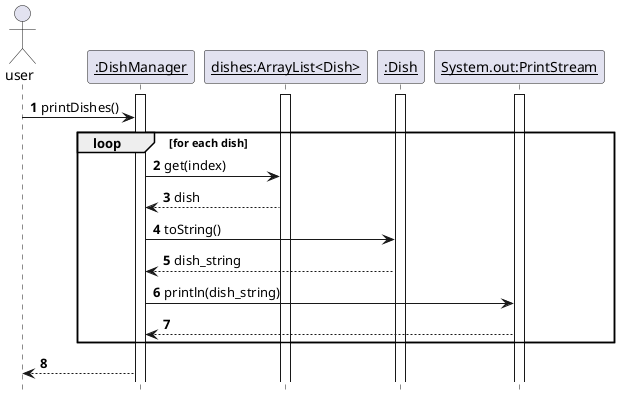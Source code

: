 @startuml
'https://plantuml.com/sequence-diagram

autonumber
hide footbox

actor user
participant "__:DishManager__" as dishmanager
participant "__dishes:ArrayList<Dish>__" as dishes
participant "__:Dish__" as dish
participant "__System.out:PrintStream__" as out

activate dishmanager
activate dishes
activate dish
activate out

user -> dishmanager: printDishes()
group loop [for each dish]
dishmanager -> dishes: get(index)
dishes --> dishmanager: dish
dishmanager -> dish: toString()
dish --> dishmanager: dish_string
dishmanager -> out: println(dish_string)
out --> dishmanager
end
dishmanager --> user

@enduml